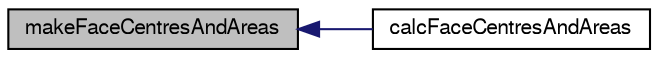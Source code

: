 digraph "makeFaceCentresAndAreas"
{
  bgcolor="transparent";
  edge [fontname="FreeSans",fontsize="10",labelfontname="FreeSans",labelfontsize="10"];
  node [fontname="FreeSans",fontsize="10",shape=record];
  rankdir="LR";
  Node1 [label="makeFaceCentresAndAreas",height=0.2,width=0.4,color="black", fillcolor="grey75", style="filled" fontcolor="black"];
  Node1 -> Node2 [dir="back",color="midnightblue",fontsize="10",style="solid",fontname="FreeSans"];
  Node2 [label="calcFaceCentresAndAreas",height=0.2,width=0.4,color="black",URL="$a01911.html#af5c1e7c6991333d32c7e4170f60ad50f",tooltip="Calculate face centres and areas. "];
}
